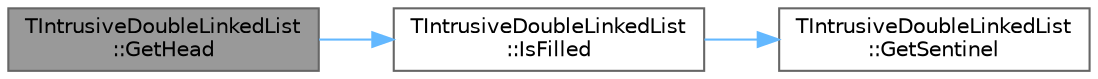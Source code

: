 digraph "TIntrusiveDoubleLinkedList::GetHead"
{
 // INTERACTIVE_SVG=YES
 // LATEX_PDF_SIZE
  bgcolor="transparent";
  edge [fontname=Helvetica,fontsize=10,labelfontname=Helvetica,labelfontsize=10];
  node [fontname=Helvetica,fontsize=10,shape=box,height=0.2,width=0.4];
  rankdir="LR";
  Node1 [id="Node000001",label="TIntrusiveDoubleLinkedList\l::GetHead",height=0.2,width=0.4,color="gray40", fillcolor="grey60", style="filled", fontcolor="black",tooltip=" "];
  Node1 -> Node2 [id="edge1_Node000001_Node000002",color="steelblue1",style="solid",tooltip=" "];
  Node2 [id="Node000002",label="TIntrusiveDoubleLinkedList\l::IsFilled",height=0.2,width=0.4,color="grey40", fillcolor="white", style="filled",URL="$dc/d56/classTIntrusiveDoubleLinkedList.html#a20803c012a1e561c3bae4106fa97860b",tooltip=" "];
  Node2 -> Node3 [id="edge2_Node000002_Node000003",color="steelblue1",style="solid",tooltip=" "];
  Node3 [id="Node000003",label="TIntrusiveDoubleLinkedList\l::GetSentinel",height=0.2,width=0.4,color="grey40", fillcolor="white", style="filled",URL="$dc/d56/classTIntrusiveDoubleLinkedList.html#a00b5a066eb5da762e244b668e12d6942",tooltip=" "];
}
